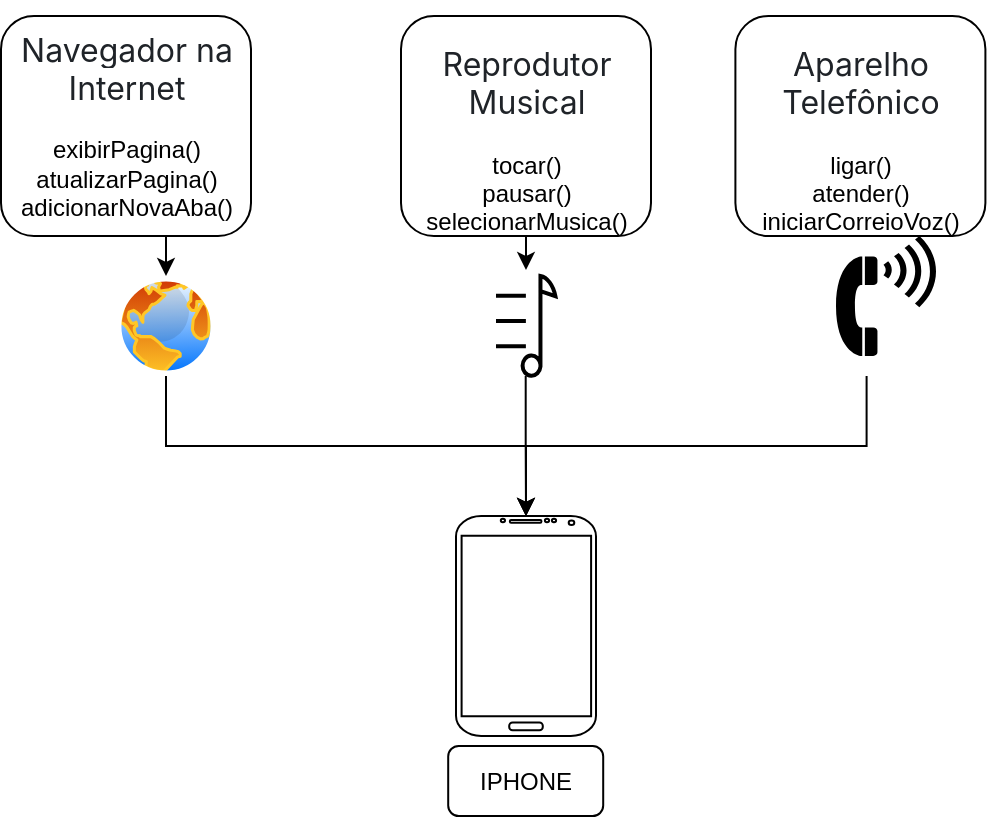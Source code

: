 <mxfile version="21.7.5" type="device">
  <diagram name="Página-1" id="odeoj21SuFesxUso3U2s">
    <mxGraphModel dx="756" dy="446" grid="1" gridSize="10" guides="1" tooltips="1" connect="1" arrows="1" fold="1" page="1" pageScale="1" pageWidth="827" pageHeight="1169" math="0" shadow="0">
      <root>
        <mxCell id="0" />
        <mxCell id="1" parent="0" />
        <mxCell id="dJJvxRWx4uFNhb9gutmt-2" value="" style="verticalLabelPosition=bottom;verticalAlign=top;html=1;shadow=0;dashed=0;strokeWidth=1;shape=mxgraph.android.phone2;labelBackgroundColor=none;" vertex="1" parent="1">
          <mxGeometry x="390" y="470" width="70" height="110" as="geometry" />
        </mxCell>
        <mxCell id="dJJvxRWx4uFNhb9gutmt-13" style="edgeStyle=orthogonalEdgeStyle;rounded=0;orthogonalLoop=1;jettySize=auto;html=1;exitX=0.5;exitY=1;exitDx=0;exitDy=0;labelBackgroundColor=none;fontColor=default;" edge="1" parent="1" source="dJJvxRWx4uFNhb9gutmt-4" target="dJJvxRWx4uFNhb9gutmt-2">
          <mxGeometry relative="1" as="geometry" />
        </mxCell>
        <mxCell id="dJJvxRWx4uFNhb9gutmt-4" value="" style="image;aspect=fixed;perimeter=ellipsePerimeter;html=1;align=center;shadow=0;dashed=0;spacingTop=3;image=img/lib/active_directory/internet_globe.svg;labelBackgroundColor=none;" vertex="1" parent="1">
          <mxGeometry x="220" y="350" width="50" height="50" as="geometry" />
        </mxCell>
        <mxCell id="dJJvxRWx4uFNhb9gutmt-15" style="edgeStyle=orthogonalEdgeStyle;rounded=0;orthogonalLoop=1;jettySize=auto;html=1;exitX=0.38;exitY=1;exitDx=0;exitDy=0;exitPerimeter=0;labelBackgroundColor=none;fontColor=default;" edge="1" parent="1" target="dJJvxRWx4uFNhb9gutmt-2">
          <mxGeometry relative="1" as="geometry">
            <mxPoint x="595.3" y="400" as="sourcePoint" />
            <Array as="points">
              <mxPoint x="595" y="435" />
              <mxPoint x="425" y="435" />
            </Array>
          </mxGeometry>
        </mxCell>
        <mxCell id="dJJvxRWx4uFNhb9gutmt-17" value="" style="edgeStyle=orthogonalEdgeStyle;rounded=0;orthogonalLoop=1;jettySize=auto;html=1;labelBackgroundColor=none;fontColor=default;" edge="1" parent="1" source="dJJvxRWx4uFNhb9gutmt-16" target="dJJvxRWx4uFNhb9gutmt-2">
          <mxGeometry relative="1" as="geometry" />
        </mxCell>
        <mxCell id="dJJvxRWx4uFNhb9gutmt-16" value="" style="html=1;verticalLabelPosition=bottom;align=center;labelBackgroundColor=none;verticalAlign=top;strokeWidth=2;shadow=0;dashed=0;shape=mxgraph.ios7.icons.note;pointerEvents=1;" vertex="1" parent="1">
          <mxGeometry x="410" y="350" width="29.7" height="50" as="geometry" />
        </mxCell>
        <mxCell id="dJJvxRWx4uFNhb9gutmt-20" style="edgeStyle=orthogonalEdgeStyle;rounded=0;orthogonalLoop=1;jettySize=auto;html=1;exitX=0.5;exitY=1;exitDx=0;exitDy=0;entryX=0.5;entryY=0;entryDx=0;entryDy=0;labelBackgroundColor=none;fontColor=default;" edge="1" parent="1" source="dJJvxRWx4uFNhb9gutmt-18" target="dJJvxRWx4uFNhb9gutmt-4">
          <mxGeometry relative="1" as="geometry" />
        </mxCell>
        <mxCell id="dJJvxRWx4uFNhb9gutmt-18" value="&lt;br&gt;&lt;span style=&quot;color: rgb(31, 35, 40); font-family: -apple-system, BlinkMacSystemFont, &amp;quot;Segoe UI&amp;quot;, &amp;quot;Noto Sans&amp;quot;, Helvetica, Arial, sans-serif, &amp;quot;Apple Color Emoji&amp;quot;, &amp;quot;Segoe UI Emoji&amp;quot;; font-size: 16px; font-style: normal; font-variant-ligatures: normal; font-variant-caps: normal; font-weight: 400; letter-spacing: normal; orphans: 2; text-align: left; text-indent: 0px; text-transform: none; widows: 2; word-spacing: 0px; -webkit-text-stroke-width: 0px; background-color: rgb(255, 255, 255); text-decoration-thickness: initial; text-decoration-style: initial; text-decoration-color: initial; float: none; display: inline !important;&quot;&gt;Navegador na Internet&lt;br&gt;&lt;/span&gt;&lt;br&gt;exibirPagina()&lt;br&gt;atualizarPagina()&lt;br&gt;adicionarNovaAba()&lt;br&gt;&lt;br&gt;" style="rounded=1;whiteSpace=wrap;html=1;labelBackgroundColor=none;" vertex="1" parent="1">
          <mxGeometry x="162.5" y="220" width="125" height="110" as="geometry" />
        </mxCell>
        <mxCell id="dJJvxRWx4uFNhb9gutmt-21" value="&lt;br&gt;&lt;span style=&quot;color: rgb(31, 35, 40); font-family: -apple-system, BlinkMacSystemFont, &amp;quot;Segoe UI&amp;quot;, &amp;quot;Noto Sans&amp;quot;, Helvetica, Arial, sans-serif, &amp;quot;Apple Color Emoji&amp;quot;, &amp;quot;Segoe UI Emoji&amp;quot;; font-size: 16px; font-style: normal; font-variant-ligatures: normal; font-variant-caps: normal; font-weight: 400; letter-spacing: normal; orphans: 2; text-align: left; text-indent: 0px; text-transform: none; widows: 2; word-spacing: 0px; -webkit-text-stroke-width: 0px; background-color: rgb(255, 255, 255); text-decoration-thickness: initial; text-decoration-style: initial; text-decoration-color: initial; float: none; display: inline !important;&quot;&gt;Aparelho Telefônico&lt;br&gt;&lt;/span&gt;&lt;br&gt;ligar()&lt;br&gt;atender()&lt;br&gt;iniciarCorreioVoz()&lt;br&gt;" style="rounded=1;whiteSpace=wrap;html=1;labelBackgroundColor=none;" vertex="1" parent="1">
          <mxGeometry x="529.7" y="220" width="125" height="110" as="geometry" />
        </mxCell>
        <mxCell id="dJJvxRWx4uFNhb9gutmt-24" style="edgeStyle=orthogonalEdgeStyle;rounded=0;orthogonalLoop=1;jettySize=auto;html=1;exitX=0.5;exitY=1;exitDx=0;exitDy=0;entryX=0.505;entryY=-0.06;entryDx=0;entryDy=0;entryPerimeter=0;labelBackgroundColor=none;fontColor=default;" edge="1" parent="1" target="dJJvxRWx4uFNhb9gutmt-16">
          <mxGeometry relative="1" as="geometry">
            <mxPoint x="415.5" y="329" as="sourcePoint" />
          </mxGeometry>
        </mxCell>
        <mxCell id="dJJvxRWx4uFNhb9gutmt-25" value="&lt;br&gt;&lt;span style=&quot;color: rgb(31, 35, 40); font-family: -apple-system, BlinkMacSystemFont, &amp;quot;Segoe UI&amp;quot;, &amp;quot;Noto Sans&amp;quot;, Helvetica, Arial, sans-serif, &amp;quot;Apple Color Emoji&amp;quot;, &amp;quot;Segoe UI Emoji&amp;quot;; font-size: 16px; font-style: normal; font-variant-ligatures: normal; font-variant-caps: normal; font-weight: 400; letter-spacing: normal; orphans: 2; text-align: left; text-indent: 0px; text-transform: none; widows: 2; word-spacing: 0px; -webkit-text-stroke-width: 0px; background-color: rgb(255, 255, 255); text-decoration-thickness: initial; text-decoration-style: initial; text-decoration-color: initial; float: none; display: inline !important;&quot;&gt;Reprodutor Musical&lt;br&gt;&lt;/span&gt;&lt;br&gt;tocar()&lt;br&gt;pausar()&lt;br&gt;selecionarMusica()" style="rounded=1;whiteSpace=wrap;html=1;labelBackgroundColor=none;" vertex="1" parent="1">
          <mxGeometry x="362.5" y="220" width="125" height="110" as="geometry" />
        </mxCell>
        <mxCell id="dJJvxRWx4uFNhb9gutmt-31" value="" style="shape=mxgraph.signs.tech.telephone_4;html=1;pointerEvents=1;fillColor=#000000;strokeColor=none;verticalLabelPosition=bottom;verticalAlign=top;align=center;" vertex="1" parent="1">
          <mxGeometry x="580" y="330" width="50" height="60" as="geometry" />
        </mxCell>
        <mxCell id="dJJvxRWx4uFNhb9gutmt-32" value="IPHONE" style="rounded=1;whiteSpace=wrap;html=1;" vertex="1" parent="1">
          <mxGeometry x="386.1" y="585" width="77.5" height="35" as="geometry" />
        </mxCell>
        <mxCell id="dJJvxRWx4uFNhb9gutmt-33" style="edgeStyle=orthogonalEdgeStyle;rounded=0;orthogonalLoop=1;jettySize=auto;html=1;exitX=0.5;exitY=1;exitDx=0;exitDy=0;" edge="1" parent="1" source="dJJvxRWx4uFNhb9gutmt-32">
          <mxGeometry relative="1" as="geometry">
            <mxPoint x="425" y="620" as="targetPoint" />
          </mxGeometry>
        </mxCell>
      </root>
    </mxGraphModel>
  </diagram>
</mxfile>

